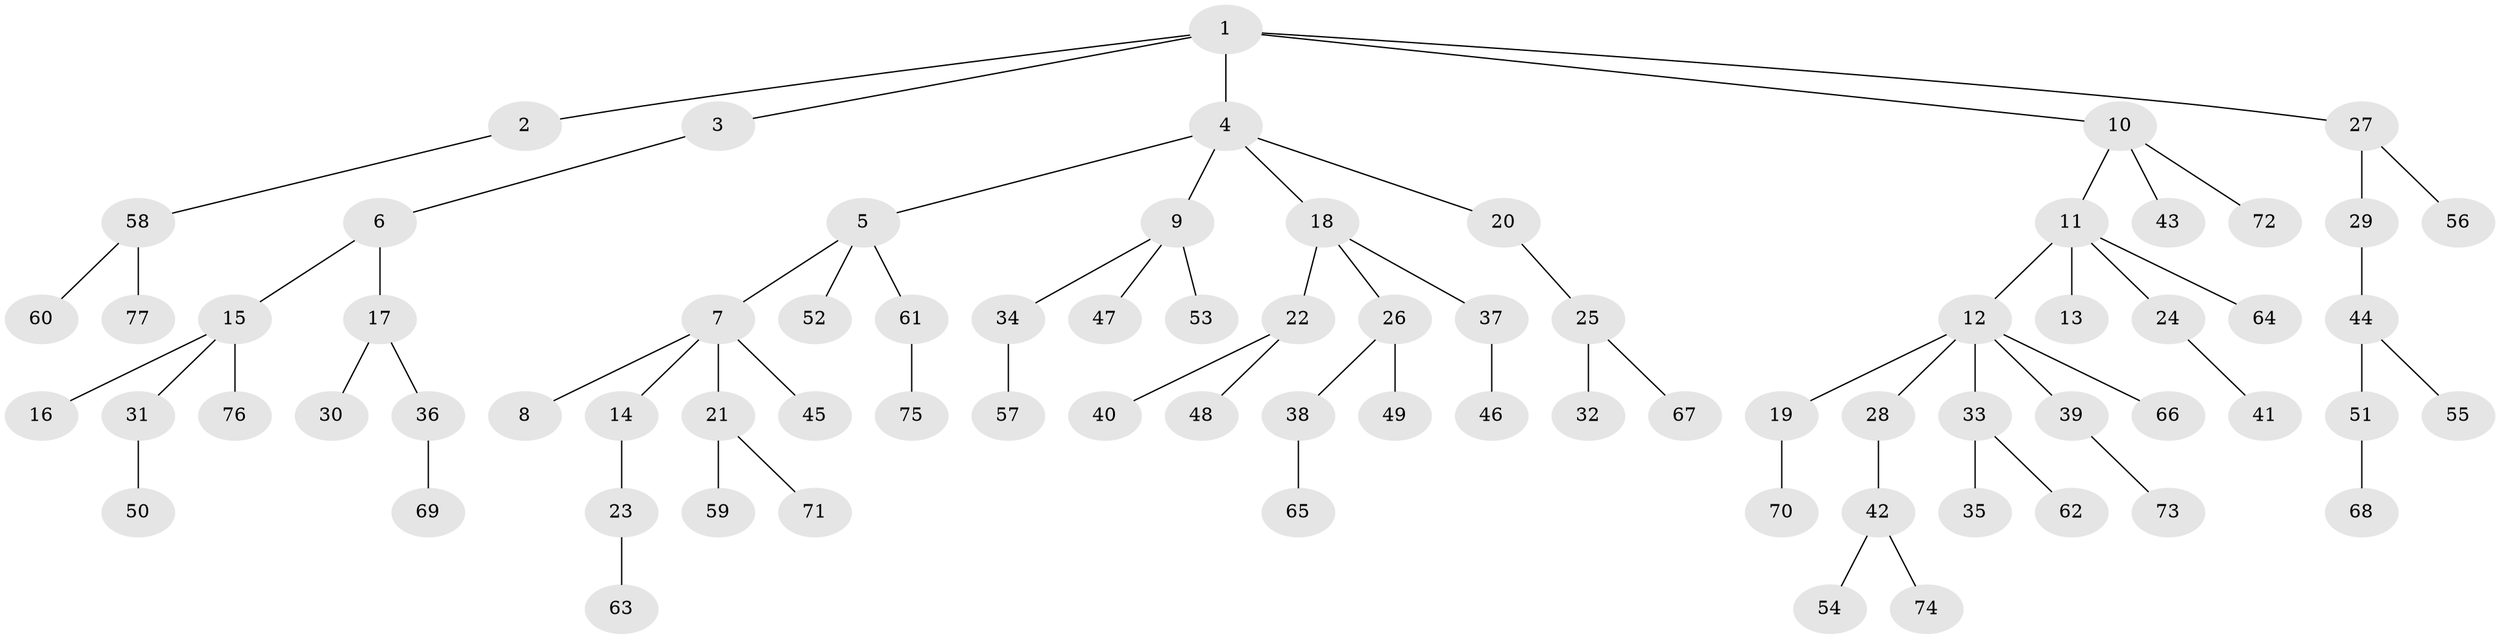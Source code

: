 // coarse degree distribution, {7: 0.0196078431372549, 3: 0.0784313725490196, 2: 0.17647058823529413, 5: 0.058823529411764705, 4: 0.058823529411764705, 1: 0.5882352941176471, 6: 0.0196078431372549}
// Generated by graph-tools (version 1.1) at 2025/42/03/06/25 10:42:06]
// undirected, 77 vertices, 76 edges
graph export_dot {
graph [start="1"]
  node [color=gray90,style=filled];
  1;
  2;
  3;
  4;
  5;
  6;
  7;
  8;
  9;
  10;
  11;
  12;
  13;
  14;
  15;
  16;
  17;
  18;
  19;
  20;
  21;
  22;
  23;
  24;
  25;
  26;
  27;
  28;
  29;
  30;
  31;
  32;
  33;
  34;
  35;
  36;
  37;
  38;
  39;
  40;
  41;
  42;
  43;
  44;
  45;
  46;
  47;
  48;
  49;
  50;
  51;
  52;
  53;
  54;
  55;
  56;
  57;
  58;
  59;
  60;
  61;
  62;
  63;
  64;
  65;
  66;
  67;
  68;
  69;
  70;
  71;
  72;
  73;
  74;
  75;
  76;
  77;
  1 -- 2;
  1 -- 3;
  1 -- 4;
  1 -- 10;
  1 -- 27;
  2 -- 58;
  3 -- 6;
  4 -- 5;
  4 -- 9;
  4 -- 18;
  4 -- 20;
  5 -- 7;
  5 -- 52;
  5 -- 61;
  6 -- 15;
  6 -- 17;
  7 -- 8;
  7 -- 14;
  7 -- 21;
  7 -- 45;
  9 -- 34;
  9 -- 47;
  9 -- 53;
  10 -- 11;
  10 -- 43;
  10 -- 72;
  11 -- 12;
  11 -- 13;
  11 -- 24;
  11 -- 64;
  12 -- 19;
  12 -- 28;
  12 -- 33;
  12 -- 39;
  12 -- 66;
  14 -- 23;
  15 -- 16;
  15 -- 31;
  15 -- 76;
  17 -- 30;
  17 -- 36;
  18 -- 22;
  18 -- 26;
  18 -- 37;
  19 -- 70;
  20 -- 25;
  21 -- 59;
  21 -- 71;
  22 -- 40;
  22 -- 48;
  23 -- 63;
  24 -- 41;
  25 -- 32;
  25 -- 67;
  26 -- 38;
  26 -- 49;
  27 -- 29;
  27 -- 56;
  28 -- 42;
  29 -- 44;
  31 -- 50;
  33 -- 35;
  33 -- 62;
  34 -- 57;
  36 -- 69;
  37 -- 46;
  38 -- 65;
  39 -- 73;
  42 -- 54;
  42 -- 74;
  44 -- 51;
  44 -- 55;
  51 -- 68;
  58 -- 60;
  58 -- 77;
  61 -- 75;
}
